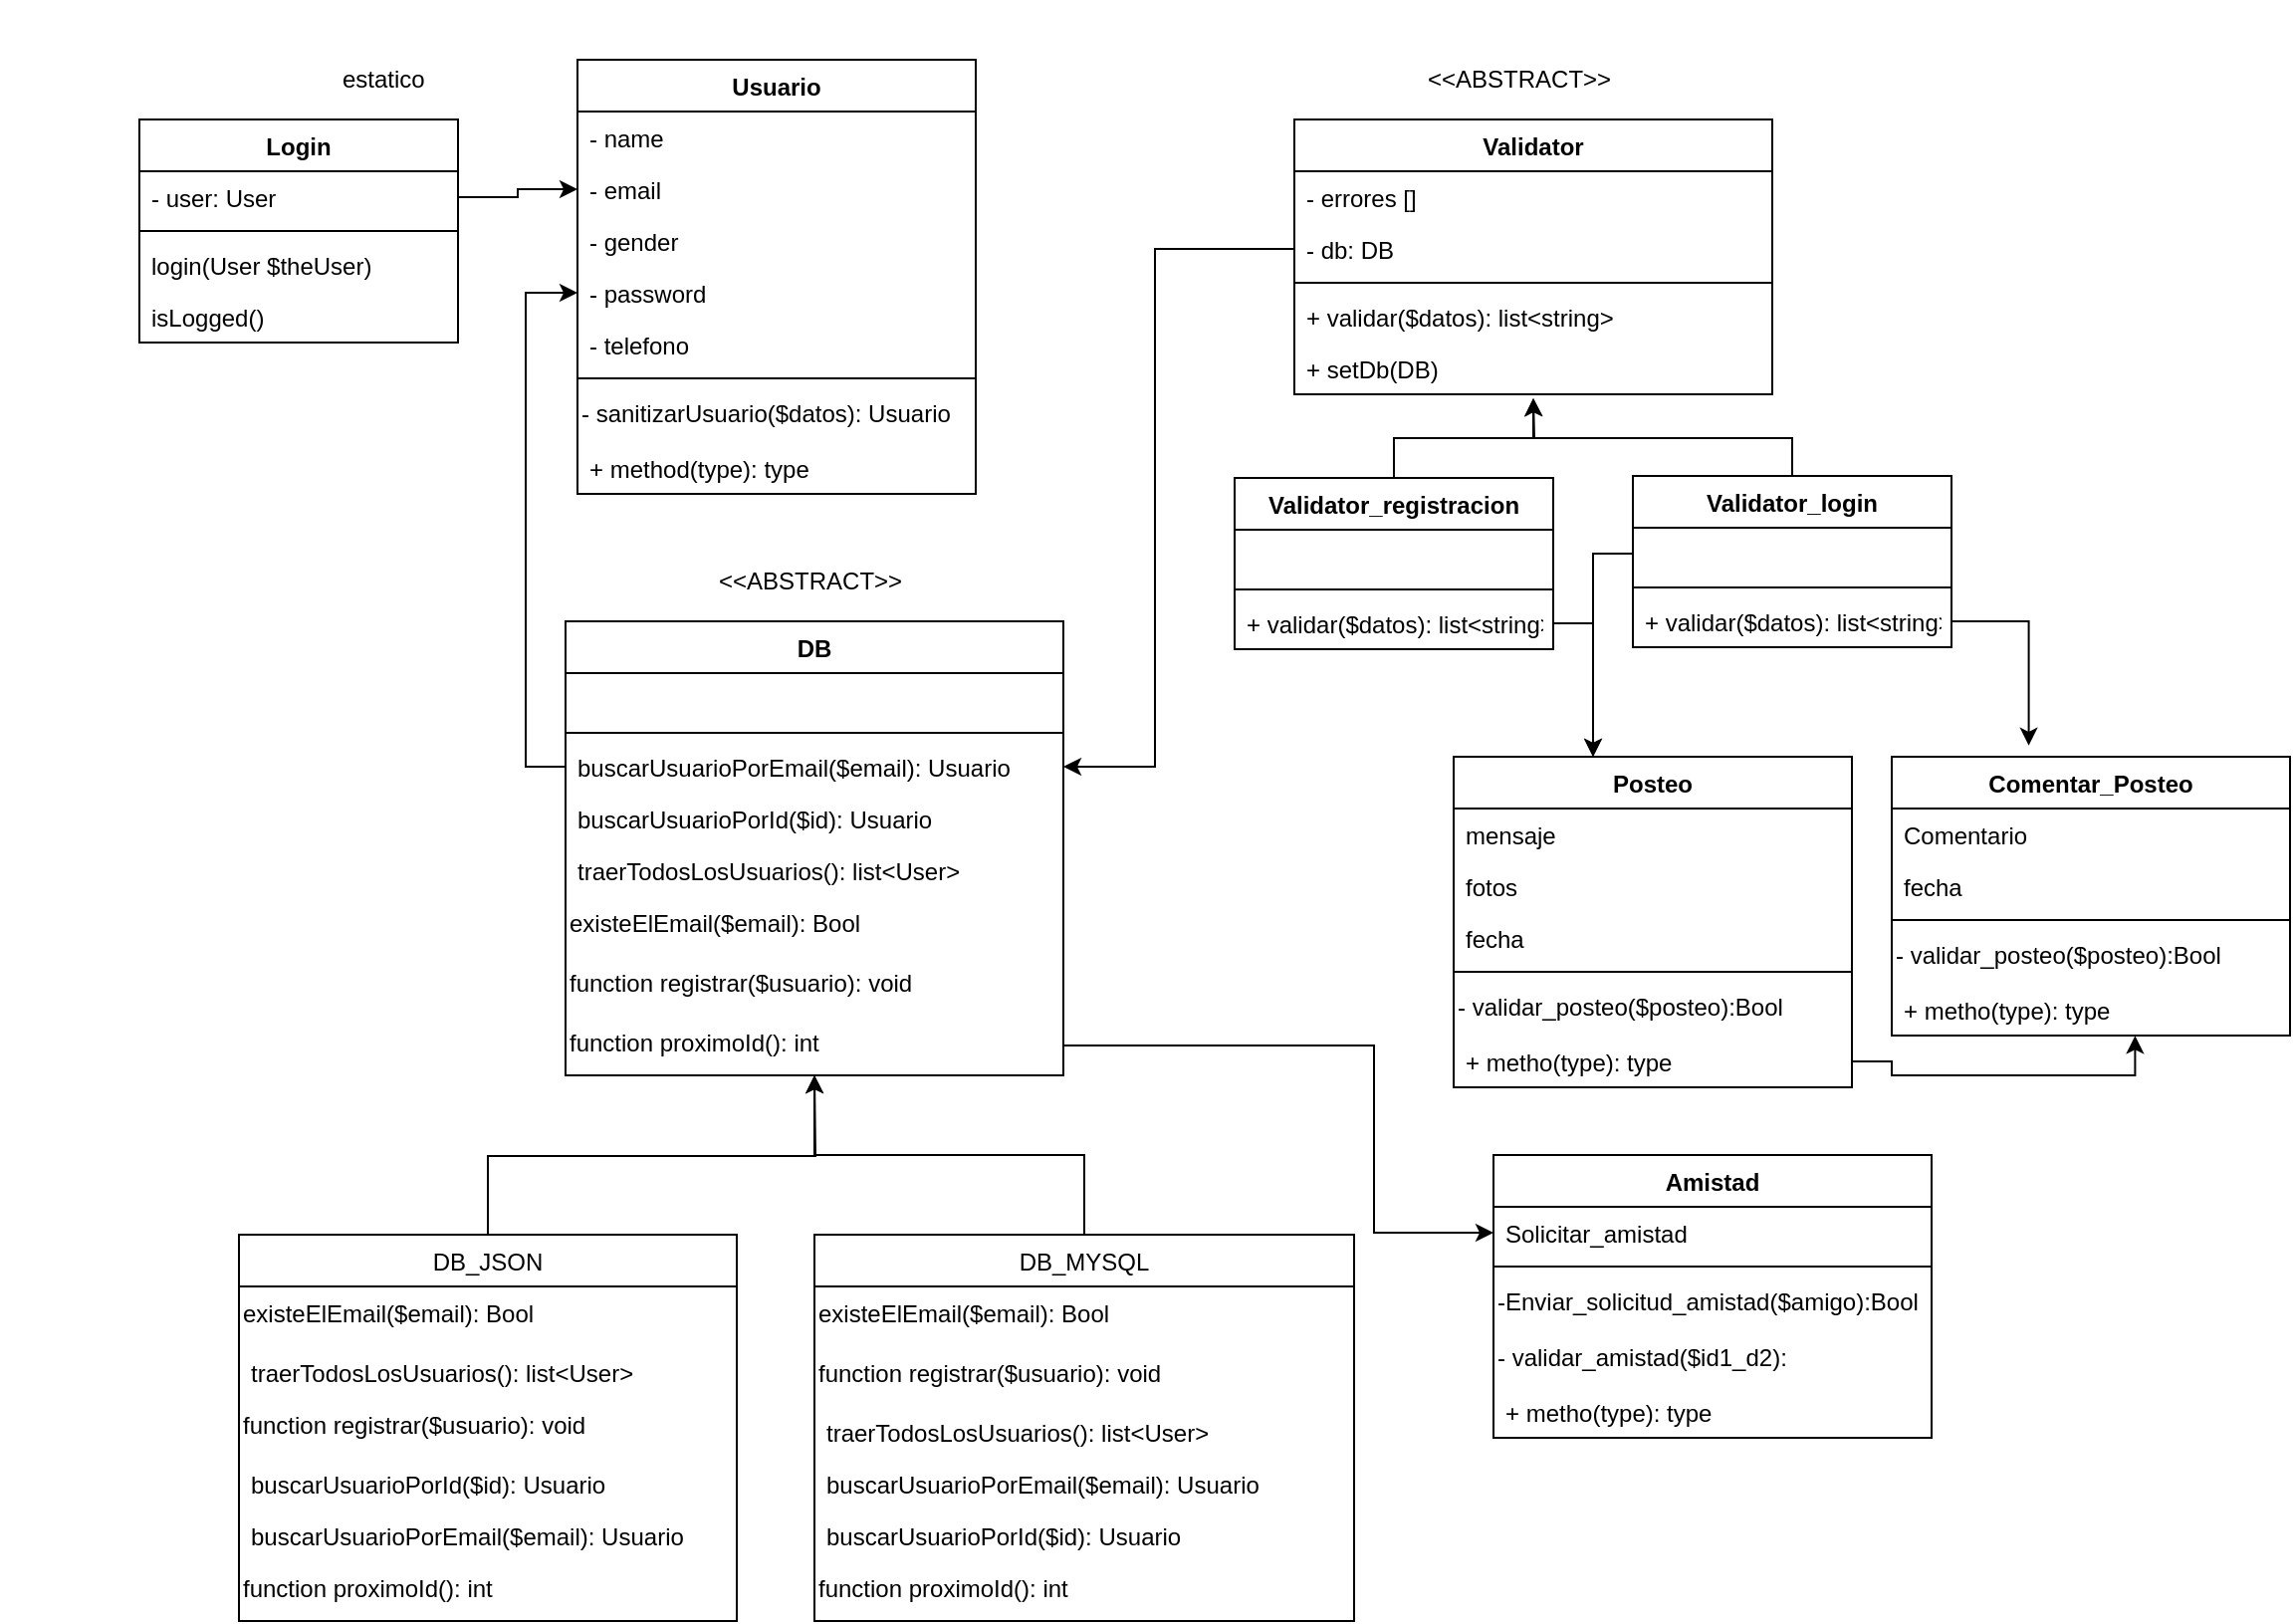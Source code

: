 <mxfile version="12.1.9" type="device" pages="1"><diagram id="DiKJEbq1OkMsm4eTZ2Sj" name="Page-1"><mxGraphModel dx="712" dy="1559" grid="1" gridSize="10" guides="1" tooltips="1" connect="1" arrows="1" fold="1" page="1" pageScale="1" pageWidth="827" pageHeight="1169" math="0" shadow="0"><root><mxCell id="0"/><mxCell id="1" parent="0"/><mxCell id="hEZxEz3fwO02KLL6zCHl-1" value="DB" style="swimlane;fontStyle=1;align=center;verticalAlign=top;childLayout=stackLayout;horizontal=1;startSize=26;horizontalStack=0;resizeParent=1;resizeParentMax=0;resizeLast=0;collapsible=1;marginBottom=0;" parent="1" vertex="1"><mxGeometry x="354" y="-238" width="250" height="228" as="geometry"/></mxCell><mxCell id="hEZxEz3fwO02KLL6zCHl-2" value="   " style="text;strokeColor=none;fillColor=none;align=left;verticalAlign=top;spacingLeft=4;spacingRight=4;overflow=hidden;rotatable=0;points=[[0,0.5],[1,0.5]];portConstraint=eastwest;" parent="hEZxEz3fwO02KLL6zCHl-1" vertex="1"><mxGeometry y="26" width="250" height="26" as="geometry"/></mxCell><mxCell id="hEZxEz3fwO02KLL6zCHl-3" value="" style="line;strokeWidth=1;fillColor=none;align=left;verticalAlign=middle;spacingTop=-1;spacingLeft=3;spacingRight=3;rotatable=0;labelPosition=right;points=[];portConstraint=eastwest;" parent="hEZxEz3fwO02KLL6zCHl-1" vertex="1"><mxGeometry y="52" width="250" height="8" as="geometry"/></mxCell><mxCell id="hEZxEz3fwO02KLL6zCHl-4" value="buscarUsuarioPorEmail($email): Usuario" style="text;strokeColor=none;fillColor=none;align=left;verticalAlign=top;spacingLeft=4;spacingRight=4;overflow=hidden;rotatable=0;points=[[0,0.5],[1,0.5]];portConstraint=eastwest;" parent="hEZxEz3fwO02KLL6zCHl-1" vertex="1"><mxGeometry y="60" width="250" height="26" as="geometry"/></mxCell><mxCell id="hEZxEz3fwO02KLL6zCHl-61" value="buscarUsuarioPorId($id): Usuario" style="text;strokeColor=none;fillColor=none;align=left;verticalAlign=top;spacingLeft=4;spacingRight=4;overflow=hidden;rotatable=0;points=[[0,0.5],[1,0.5]];portConstraint=eastwest;" parent="hEZxEz3fwO02KLL6zCHl-1" vertex="1"><mxGeometry y="86" width="250" height="26" as="geometry"/></mxCell><mxCell id="hEZxEz3fwO02KLL6zCHl-68" value="traerTodosLosUsuarios(): list&lt;User&gt;" style="text;strokeColor=none;fillColor=none;align=left;verticalAlign=top;spacingLeft=4;spacingRight=4;overflow=hidden;rotatable=0;points=[[0,0.5],[1,0.5]];portConstraint=eastwest;" parent="hEZxEz3fwO02KLL6zCHl-1" vertex="1"><mxGeometry y="112" width="250" height="26" as="geometry"/></mxCell><mxCell id="hEZxEz3fwO02KLL6zCHl-29" value="existeElEmail($email): Bool" style="text;html=1;" parent="hEZxEz3fwO02KLL6zCHl-1" vertex="1"><mxGeometry y="138" width="250" height="30" as="geometry"/></mxCell><mxCell id="hEZxEz3fwO02KLL6zCHl-35" value="function registrar($usuario): void" style="text;html=1;" parent="hEZxEz3fwO02KLL6zCHl-1" vertex="1"><mxGeometry y="168" width="250" height="30" as="geometry"/></mxCell><mxCell id="hEZxEz3fwO02KLL6zCHl-85" value="function proximoId(): int" style="text;html=1;" parent="hEZxEz3fwO02KLL6zCHl-1" vertex="1"><mxGeometry y="198" width="250" height="30" as="geometry"/></mxCell><mxCell id="hEZxEz3fwO02KLL6zCHl-5" value="&amp;lt;&amp;lt;ABSTRACT&amp;gt;&amp;gt;" style="text;html=1;resizable=0;points=[];autosize=1;align=left;verticalAlign=top;spacingTop=-4;" parent="1" vertex="1"><mxGeometry x="429" y="-268" width="110" height="20" as="geometry"/></mxCell><mxCell id="hEZxEz3fwO02KLL6zCHl-15" value="Login" style="swimlane;fontStyle=1;align=center;verticalAlign=top;childLayout=stackLayout;horizontal=1;startSize=26;horizontalStack=0;resizeParent=1;resizeParentMax=0;resizeLast=0;collapsible=1;marginBottom=0;" parent="1" vertex="1"><mxGeometry x="140" y="-490" width="160" height="112" as="geometry"/></mxCell><mxCell id="hEZxEz3fwO02KLL6zCHl-16" value="- user: User" style="text;strokeColor=none;fillColor=none;align=left;verticalAlign=top;spacingLeft=4;spacingRight=4;overflow=hidden;rotatable=0;points=[[0,0.5],[1,0.5]];portConstraint=eastwest;" parent="hEZxEz3fwO02KLL6zCHl-15" vertex="1"><mxGeometry y="26" width="160" height="26" as="geometry"/></mxCell><mxCell id="hEZxEz3fwO02KLL6zCHl-17" value="" style="line;strokeWidth=1;fillColor=none;align=left;verticalAlign=middle;spacingTop=-1;spacingLeft=3;spacingRight=3;rotatable=0;labelPosition=right;points=[];portConstraint=eastwest;" parent="hEZxEz3fwO02KLL6zCHl-15" vertex="1"><mxGeometry y="52" width="160" height="8" as="geometry"/></mxCell><mxCell id="hEZxEz3fwO02KLL6zCHl-18" value="login(User $theUser)" style="text;strokeColor=none;fillColor=none;align=left;verticalAlign=top;spacingLeft=4;spacingRight=4;overflow=hidden;rotatable=0;points=[[0,0.5],[1,0.5]];portConstraint=eastwest;" parent="hEZxEz3fwO02KLL6zCHl-15" vertex="1"><mxGeometry y="60" width="160" height="26" as="geometry"/></mxCell><mxCell id="hEZxEz3fwO02KLL6zCHl-19" value="isLogged()" style="text;strokeColor=none;fillColor=none;align=left;verticalAlign=top;spacingLeft=4;spacingRight=4;overflow=hidden;rotatable=0;points=[[0,0.5],[1,0.5]];portConstraint=eastwest;" parent="hEZxEz3fwO02KLL6zCHl-15" vertex="1"><mxGeometry y="86" width="160" height="26" as="geometry"/></mxCell><mxCell id="hEZxEz3fwO02KLL6zCHl-82" style="edgeStyle=orthogonalEdgeStyle;rounded=0;orthogonalLoop=1;jettySize=auto;html=1;exitX=0.5;exitY=0;exitDx=0;exitDy=0;" parent="1" source="hEZxEz3fwO02KLL6zCHl-20" edge="1"><mxGeometry relative="1" as="geometry"><mxPoint x="479" y="-10" as="targetPoint"/></mxGeometry></mxCell><mxCell id="hEZxEz3fwO02KLL6zCHl-20" value="DB_JSON" style="swimlane;fontStyle=0;childLayout=stackLayout;horizontal=1;startSize=26;fillColor=none;horizontalStack=0;resizeParent=1;resizeParentMax=0;resizeLast=0;collapsible=1;marginBottom=0;" parent="1" vertex="1"><mxGeometry x="190" y="70" width="250" height="194" as="geometry"/></mxCell><mxCell id="hEZxEz3fwO02KLL6zCHl-74" value="existeElEmail($email): Bool" style="text;html=1;" parent="hEZxEz3fwO02KLL6zCHl-20" vertex="1"><mxGeometry y="26" width="250" height="30" as="geometry"/></mxCell><mxCell id="hEZxEz3fwO02KLL6zCHl-78" value="traerTodosLosUsuarios(): list&lt;User&gt;" style="text;strokeColor=none;fillColor=none;align=left;verticalAlign=top;spacingLeft=4;spacingRight=4;overflow=hidden;rotatable=0;points=[[0,0.5],[1,0.5]];portConstraint=eastwest;" parent="hEZxEz3fwO02KLL6zCHl-20" vertex="1"><mxGeometry y="56" width="250" height="26" as="geometry"/></mxCell><mxCell id="hEZxEz3fwO02KLL6zCHl-87" value="function registrar($usuario): void" style="text;html=1;" parent="hEZxEz3fwO02KLL6zCHl-20" vertex="1"><mxGeometry y="82" width="250" height="30" as="geometry"/></mxCell><mxCell id="hEZxEz3fwO02KLL6zCHl-77" value="buscarUsuarioPorId($id): Usuario" style="text;strokeColor=none;fillColor=none;align=left;verticalAlign=top;spacingLeft=4;spacingRight=4;overflow=hidden;rotatable=0;points=[[0,0.5],[1,0.5]];portConstraint=eastwest;" parent="hEZxEz3fwO02KLL6zCHl-20" vertex="1"><mxGeometry y="112" width="250" height="26" as="geometry"/></mxCell><mxCell id="hEZxEz3fwO02KLL6zCHl-76" value="buscarUsuarioPorEmail($email): Usuario" style="text;strokeColor=none;fillColor=none;align=left;verticalAlign=top;spacingLeft=4;spacingRight=4;overflow=hidden;rotatable=0;points=[[0,0.5],[1,0.5]];portConstraint=eastwest;" parent="hEZxEz3fwO02KLL6zCHl-20" vertex="1"><mxGeometry y="138" width="250" height="26" as="geometry"/></mxCell><mxCell id="hEZxEz3fwO02KLL6zCHl-33" value="function proximoId(): int" style="text;html=1;" parent="hEZxEz3fwO02KLL6zCHl-20" vertex="1"><mxGeometry y="164" width="250" height="30" as="geometry"/></mxCell><mxCell id="hEZxEz3fwO02KLL6zCHl-83" style="edgeStyle=orthogonalEdgeStyle;rounded=0;orthogonalLoop=1;jettySize=auto;html=1;exitX=0.5;exitY=0;exitDx=0;exitDy=0;" parent="1" source="hEZxEz3fwO02KLL6zCHl-25" edge="1"><mxGeometry relative="1" as="geometry"><mxPoint x="479" y="-10" as="targetPoint"/><Array as="points"><mxPoint x="615" y="30"/><mxPoint x="479" y="30"/></Array></mxGeometry></mxCell><mxCell id="hEZxEz3fwO02KLL6zCHl-25" value="DB_MYSQL" style="swimlane;fontStyle=0;childLayout=stackLayout;horizontal=1;startSize=26;fillColor=none;horizontalStack=0;resizeParent=1;resizeParentMax=0;resizeLast=0;collapsible=1;marginBottom=0;" parent="1" vertex="1"><mxGeometry x="479" y="70" width="271" height="194" as="geometry"/></mxCell><mxCell id="hEZxEz3fwO02KLL6zCHl-75" value="existeElEmail($email): Bool" style="text;html=1;" parent="hEZxEz3fwO02KLL6zCHl-25" vertex="1"><mxGeometry y="26" width="271" height="30" as="geometry"/></mxCell><mxCell id="hEZxEz3fwO02KLL6zCHl-88" value="function registrar($usuario): void" style="text;html=1;" parent="hEZxEz3fwO02KLL6zCHl-25" vertex="1"><mxGeometry y="56" width="271" height="30" as="geometry"/></mxCell><mxCell id="hEZxEz3fwO02KLL6zCHl-79" value="traerTodosLosUsuarios(): list&lt;User&gt;" style="text;strokeColor=none;fillColor=none;align=left;verticalAlign=top;spacingLeft=4;spacingRight=4;overflow=hidden;rotatable=0;points=[[0,0.5],[1,0.5]];portConstraint=eastwest;" parent="hEZxEz3fwO02KLL6zCHl-25" vertex="1"><mxGeometry y="86" width="271" height="26" as="geometry"/></mxCell><mxCell id="hEZxEz3fwO02KLL6zCHl-81" value="buscarUsuarioPorEmail($email): Usuario" style="text;strokeColor=none;fillColor=none;align=left;verticalAlign=top;spacingLeft=4;spacingRight=4;overflow=hidden;rotatable=0;points=[[0,0.5],[1,0.5]];portConstraint=eastwest;" parent="hEZxEz3fwO02KLL6zCHl-25" vertex="1"><mxGeometry y="112" width="271" height="26" as="geometry"/></mxCell><mxCell id="hEZxEz3fwO02KLL6zCHl-80" value="buscarUsuarioPorId($id): Usuario" style="text;strokeColor=none;fillColor=none;align=left;verticalAlign=top;spacingLeft=4;spacingRight=4;overflow=hidden;rotatable=0;points=[[0,0.5],[1,0.5]];portConstraint=eastwest;" parent="hEZxEz3fwO02KLL6zCHl-25" vertex="1"><mxGeometry y="138" width="271" height="26" as="geometry"/></mxCell><mxCell id="hEZxEz3fwO02KLL6zCHl-84" value="function proximoId(): int" style="text;html=1;" parent="hEZxEz3fwO02KLL6zCHl-25" vertex="1"><mxGeometry y="164" width="271" height="30" as="geometry"/></mxCell><mxCell id="hEZxEz3fwO02KLL6zCHl-28" value="&amp;nbsp;" style="text;html=1;" parent="1" vertex="1"><mxGeometry x="70" y="-550" width="240" height="30" as="geometry"/></mxCell><mxCell id="hEZxEz3fwO02KLL6zCHl-36" value="Usuario" style="swimlane;fontStyle=1;align=center;verticalAlign=top;childLayout=stackLayout;horizontal=1;startSize=26;horizontalStack=0;resizeParent=1;resizeParentMax=0;resizeLast=0;collapsible=1;marginBottom=0;" parent="1" vertex="1"><mxGeometry x="360" y="-520" width="200" height="218" as="geometry"><mxRectangle x="360" y="-520" width="70" height="26" as="alternateBounds"/></mxGeometry></mxCell><mxCell id="hEZxEz3fwO02KLL6zCHl-37" value="- name" style="text;strokeColor=none;fillColor=none;align=left;verticalAlign=top;spacingLeft=4;spacingRight=4;overflow=hidden;rotatable=0;points=[[0,0.5],[1,0.5]];portConstraint=eastwest;" parent="hEZxEz3fwO02KLL6zCHl-36" vertex="1"><mxGeometry y="26" width="200" height="26" as="geometry"/></mxCell><mxCell id="hEZxEz3fwO02KLL6zCHl-40" value="- email" style="text;strokeColor=none;fillColor=none;align=left;verticalAlign=top;spacingLeft=4;spacingRight=4;overflow=hidden;rotatable=0;points=[[0,0.5],[1,0.5]];portConstraint=eastwest;" parent="hEZxEz3fwO02KLL6zCHl-36" vertex="1"><mxGeometry y="52" width="200" height="26" as="geometry"/></mxCell><mxCell id="hEZxEz3fwO02KLL6zCHl-41" value="- gender" style="text;strokeColor=none;fillColor=none;align=left;verticalAlign=top;spacingLeft=4;spacingRight=4;overflow=hidden;rotatable=0;points=[[0,0.5],[1,0.5]];portConstraint=eastwest;" parent="hEZxEz3fwO02KLL6zCHl-36" vertex="1"><mxGeometry y="78" width="200" height="26" as="geometry"/></mxCell><mxCell id="hEZxEz3fwO02KLL6zCHl-42" value="- password" style="text;strokeColor=none;fillColor=none;align=left;verticalAlign=top;spacingLeft=4;spacingRight=4;overflow=hidden;rotatable=0;points=[[0,0.5],[1,0.5]];portConstraint=eastwest;" parent="hEZxEz3fwO02KLL6zCHl-36" vertex="1"><mxGeometry y="104" width="200" height="26" as="geometry"/></mxCell><mxCell id="hEZxEz3fwO02KLL6zCHl-43" value="- telefono" style="text;strokeColor=none;fillColor=none;align=left;verticalAlign=top;spacingLeft=4;spacingRight=4;overflow=hidden;rotatable=0;points=[[0,0.5],[1,0.5]];portConstraint=eastwest;" parent="hEZxEz3fwO02KLL6zCHl-36" vertex="1"><mxGeometry y="130" width="200" height="26" as="geometry"/></mxCell><mxCell id="hEZxEz3fwO02KLL6zCHl-38" value="" style="line;strokeWidth=1;fillColor=none;align=left;verticalAlign=middle;spacingTop=-1;spacingLeft=3;spacingRight=3;rotatable=0;labelPosition=right;points=[];portConstraint=eastwest;" parent="hEZxEz3fwO02KLL6zCHl-36" vertex="1"><mxGeometry y="156" width="200" height="8" as="geometry"/></mxCell><mxCell id="hEZxEz3fwO02KLL6zCHl-32" value="- sanitizarUsuario($datos): Usuario" style="text;html=1;" parent="hEZxEz3fwO02KLL6zCHl-36" vertex="1"><mxGeometry y="164" width="200" height="28" as="geometry"/></mxCell><mxCell id="hEZxEz3fwO02KLL6zCHl-39" value="+ method(type): type" style="text;strokeColor=none;fillColor=none;align=left;verticalAlign=top;spacingLeft=4;spacingRight=4;overflow=hidden;rotatable=0;points=[[0,0.5],[1,0.5]];portConstraint=eastwest;" parent="hEZxEz3fwO02KLL6zCHl-36" vertex="1"><mxGeometry y="192" width="200" height="26" as="geometry"/></mxCell><mxCell id="hEZxEz3fwO02KLL6zCHl-44" value="Validator" style="swimlane;fontStyle=1;align=center;verticalAlign=top;childLayout=stackLayout;horizontal=1;startSize=26;horizontalStack=0;resizeParent=1;resizeParentMax=0;resizeLast=0;collapsible=1;marginBottom=0;" parent="1" vertex="1"><mxGeometry x="720" y="-490" width="240" height="138" as="geometry"><mxRectangle x="720" y="-490" width="80" height="26" as="alternateBounds"/></mxGeometry></mxCell><mxCell id="hEZxEz3fwO02KLL6zCHl-45" value="- errores []" style="text;strokeColor=none;fillColor=none;align=left;verticalAlign=top;spacingLeft=4;spacingRight=4;overflow=hidden;rotatable=0;points=[[0,0.5],[1,0.5]];portConstraint=eastwest;" parent="hEZxEz3fwO02KLL6zCHl-44" vertex="1"><mxGeometry y="26" width="240" height="26" as="geometry"/></mxCell><mxCell id="hEZxEz3fwO02KLL6zCHl-92" value="- db: DB" style="text;strokeColor=none;fillColor=none;align=left;verticalAlign=top;spacingLeft=4;spacingRight=4;overflow=hidden;rotatable=0;points=[[0,0.5],[1,0.5]];portConstraint=eastwest;" parent="hEZxEz3fwO02KLL6zCHl-44" vertex="1"><mxGeometry y="52" width="240" height="26" as="geometry"/></mxCell><mxCell id="hEZxEz3fwO02KLL6zCHl-46" value="" style="line;strokeWidth=1;fillColor=none;align=left;verticalAlign=middle;spacingTop=-1;spacingLeft=3;spacingRight=3;rotatable=0;labelPosition=right;points=[];portConstraint=eastwest;" parent="hEZxEz3fwO02KLL6zCHl-44" vertex="1"><mxGeometry y="78" width="240" height="8" as="geometry"/></mxCell><mxCell id="hEZxEz3fwO02KLL6zCHl-47" value="+ validar($datos): list&lt;string&gt;" style="text;strokeColor=none;fillColor=none;align=left;verticalAlign=top;spacingLeft=4;spacingRight=4;overflow=hidden;rotatable=0;points=[[0,0.5],[1,0.5]];portConstraint=eastwest;" parent="hEZxEz3fwO02KLL6zCHl-44" vertex="1"><mxGeometry y="86" width="240" height="26" as="geometry"/></mxCell><mxCell id="hEZxEz3fwO02KLL6zCHl-94" value="+ setDb(DB)" style="text;strokeColor=none;fillColor=none;align=left;verticalAlign=top;spacingLeft=4;spacingRight=4;overflow=hidden;rotatable=0;points=[[0,0.5],[1,0.5]];portConstraint=eastwest;" parent="hEZxEz3fwO02KLL6zCHl-44" vertex="1"><mxGeometry y="112" width="240" height="26" as="geometry"/></mxCell><mxCell id="hEZxEz3fwO02KLL6zCHl-56" style="edgeStyle=orthogonalEdgeStyle;rounded=0;orthogonalLoop=1;jettySize=auto;html=1;exitX=0.5;exitY=0;exitDx=0;exitDy=0;" parent="1" source="hEZxEz3fwO02KLL6zCHl-48" edge="1"><mxGeometry relative="1" as="geometry"><mxPoint x="840" y="-350" as="targetPoint"/></mxGeometry></mxCell><mxCell id="hEZxEz3fwO02KLL6zCHl-48" value="Validator_registracion" style="swimlane;fontStyle=1;align=center;verticalAlign=top;childLayout=stackLayout;horizontal=1;startSize=26;horizontalStack=0;resizeParent=1;resizeParentMax=0;resizeLast=0;collapsible=1;marginBottom=0;" parent="1" vertex="1"><mxGeometry x="690" y="-310" width="160" height="86" as="geometry"/></mxCell><mxCell id="hEZxEz3fwO02KLL6zCHl-49" value="   " style="text;strokeColor=none;fillColor=none;align=left;verticalAlign=top;spacingLeft=4;spacingRight=4;overflow=hidden;rotatable=0;points=[[0,0.5],[1,0.5]];portConstraint=eastwest;" parent="hEZxEz3fwO02KLL6zCHl-48" vertex="1"><mxGeometry y="26" width="160" height="26" as="geometry"/></mxCell><mxCell id="hEZxEz3fwO02KLL6zCHl-50" value="" style="line;strokeWidth=1;fillColor=none;align=left;verticalAlign=middle;spacingTop=-1;spacingLeft=3;spacingRight=3;rotatable=0;labelPosition=right;points=[];portConstraint=eastwest;" parent="hEZxEz3fwO02KLL6zCHl-48" vertex="1"><mxGeometry y="52" width="160" height="8" as="geometry"/></mxCell><mxCell id="hEZxEz3fwO02KLL6zCHl-51" value="+ validar($datos): list&lt;string&gt;" style="text;strokeColor=none;fillColor=none;align=left;verticalAlign=top;spacingLeft=4;spacingRight=4;overflow=hidden;rotatable=0;points=[[0,0.5],[1,0.5]];portConstraint=eastwest;" parent="hEZxEz3fwO02KLL6zCHl-48" vertex="1"><mxGeometry y="60" width="160" height="26" as="geometry"/></mxCell><mxCell id="hEZxEz3fwO02KLL6zCHl-57" style="edgeStyle=orthogonalEdgeStyle;rounded=0;orthogonalLoop=1;jettySize=auto;html=1;exitX=0.5;exitY=0;exitDx=0;exitDy=0;" parent="1" source="hEZxEz3fwO02KLL6zCHl-52" edge="1"><mxGeometry relative="1" as="geometry"><mxPoint x="840" y="-350" as="targetPoint"/><Array as="points"><mxPoint x="970" y="-330"/><mxPoint x="840" y="-330"/></Array></mxGeometry></mxCell><mxCell id="hEZxEz3fwO02KLL6zCHl-52" value="Validator_login" style="swimlane;fontStyle=1;align=center;verticalAlign=top;childLayout=stackLayout;horizontal=1;startSize=26;horizontalStack=0;resizeParent=1;resizeParentMax=0;resizeLast=0;collapsible=1;marginBottom=0;" parent="1" vertex="1"><mxGeometry x="890" y="-311" width="160" height="86" as="geometry"/></mxCell><mxCell id="hEZxEz3fwO02KLL6zCHl-53" value="   " style="text;strokeColor=none;fillColor=none;align=left;verticalAlign=top;spacingLeft=4;spacingRight=4;overflow=hidden;rotatable=0;points=[[0,0.5],[1,0.5]];portConstraint=eastwest;" parent="hEZxEz3fwO02KLL6zCHl-52" vertex="1"><mxGeometry y="26" width="160" height="26" as="geometry"/></mxCell><mxCell id="hEZxEz3fwO02KLL6zCHl-54" value="" style="line;strokeWidth=1;fillColor=none;align=left;verticalAlign=middle;spacingTop=-1;spacingLeft=3;spacingRight=3;rotatable=0;labelPosition=right;points=[];portConstraint=eastwest;" parent="hEZxEz3fwO02KLL6zCHl-52" vertex="1"><mxGeometry y="52" width="160" height="8" as="geometry"/></mxCell><mxCell id="hEZxEz3fwO02KLL6zCHl-55" value="+ validar($datos): list&lt;string&gt;" style="text;strokeColor=none;fillColor=none;align=left;verticalAlign=top;spacingLeft=4;spacingRight=4;overflow=hidden;rotatable=0;points=[[0,0.5],[1,0.5]];portConstraint=eastwest;" parent="hEZxEz3fwO02KLL6zCHl-52" vertex="1"><mxGeometry y="60" width="160" height="26" as="geometry"/></mxCell><mxCell id="hEZxEz3fwO02KLL6zCHl-58" value="&amp;lt;&amp;lt;ABSTRACT&amp;gt;&amp;gt;" style="text;html=1;resizable=0;points=[];autosize=1;align=left;verticalAlign=top;spacingTop=-4;" parent="1" vertex="1"><mxGeometry x="785" y="-520" width="110" height="20" as="geometry"/></mxCell><mxCell id="hEZxEz3fwO02KLL6zCHl-70" style="edgeStyle=orthogonalEdgeStyle;rounded=0;orthogonalLoop=1;jettySize=auto;html=1;entryX=0;entryY=0.5;entryDx=0;entryDy=0;" parent="1" source="hEZxEz3fwO02KLL6zCHl-4" target="hEZxEz3fwO02KLL6zCHl-42" edge="1"><mxGeometry relative="1" as="geometry"/></mxCell><mxCell id="hEZxEz3fwO02KLL6zCHl-71" value="estatico" style="text;html=1;resizable=0;points=[];autosize=1;align=left;verticalAlign=top;spacingTop=-4;" parent="1" vertex="1"><mxGeometry x="240" y="-520" width="60" height="20" as="geometry"/></mxCell><mxCell id="hEZxEz3fwO02KLL6zCHl-90" style="edgeStyle=orthogonalEdgeStyle;rounded=0;orthogonalLoop=1;jettySize=auto;html=1;exitX=1;exitY=0.5;exitDx=0;exitDy=0;entryX=0;entryY=0.5;entryDx=0;entryDy=0;" parent="1" source="hEZxEz3fwO02KLL6zCHl-16" target="hEZxEz3fwO02KLL6zCHl-40" edge="1"><mxGeometry relative="1" as="geometry"/></mxCell><mxCell id="hEZxEz3fwO02KLL6zCHl-93" style="edgeStyle=orthogonalEdgeStyle;rounded=0;orthogonalLoop=1;jettySize=auto;html=1;exitX=0;exitY=0.5;exitDx=0;exitDy=0;" parent="1" source="hEZxEz3fwO02KLL6zCHl-92" target="hEZxEz3fwO02KLL6zCHl-4" edge="1"><mxGeometry relative="1" as="geometry"><Array as="points"><mxPoint x="650" y="-425"/><mxPoint x="650" y="-165"/></Array></mxGeometry></mxCell><mxCell id="5fbm52d7Pc7TMtCzc0sH-4" value="Posteo" style="swimlane;fontStyle=1;align=center;verticalAlign=top;childLayout=stackLayout;horizontal=1;startSize=26;horizontalStack=0;resizeParent=1;resizeParentMax=0;resizeLast=0;collapsible=1;marginBottom=0;" vertex="1" parent="1"><mxGeometry x="800" y="-170" width="200" height="166" as="geometry"><mxRectangle x="360" y="-520" width="70" height="26" as="alternateBounds"/></mxGeometry></mxCell><mxCell id="5fbm52d7Pc7TMtCzc0sH-5" value="mensaje" style="text;strokeColor=none;fillColor=none;align=left;verticalAlign=top;spacingLeft=4;spacingRight=4;overflow=hidden;rotatable=0;points=[[0,0.5],[1,0.5]];portConstraint=eastwest;" vertex="1" parent="5fbm52d7Pc7TMtCzc0sH-4"><mxGeometry y="26" width="200" height="26" as="geometry"/></mxCell><mxCell id="5fbm52d7Pc7TMtCzc0sH-6" value="fotos" style="text;strokeColor=none;fillColor=none;align=left;verticalAlign=top;spacingLeft=4;spacingRight=4;overflow=hidden;rotatable=0;points=[[0,0.5],[1,0.5]];portConstraint=eastwest;" vertex="1" parent="5fbm52d7Pc7TMtCzc0sH-4"><mxGeometry y="52" width="200" height="26" as="geometry"/></mxCell><mxCell id="5fbm52d7Pc7TMtCzc0sH-13" value="fecha" style="text;strokeColor=none;fillColor=none;align=left;verticalAlign=top;spacingLeft=4;spacingRight=4;overflow=hidden;rotatable=0;points=[[0,0.5],[1,0.5]];portConstraint=eastwest;" vertex="1" parent="5fbm52d7Pc7TMtCzc0sH-4"><mxGeometry y="78" width="200" height="26" as="geometry"/></mxCell><mxCell id="5fbm52d7Pc7TMtCzc0sH-10" value="" style="line;strokeWidth=1;fillColor=none;align=left;verticalAlign=middle;spacingTop=-1;spacingLeft=3;spacingRight=3;rotatable=0;labelPosition=right;points=[];portConstraint=eastwest;" vertex="1" parent="5fbm52d7Pc7TMtCzc0sH-4"><mxGeometry y="104" width="200" height="8" as="geometry"/></mxCell><mxCell id="5fbm52d7Pc7TMtCzc0sH-11" value="- validar_posteo($posteo):Bool" style="text;html=1;" vertex="1" parent="5fbm52d7Pc7TMtCzc0sH-4"><mxGeometry y="112" width="200" height="28" as="geometry"/></mxCell><mxCell id="5fbm52d7Pc7TMtCzc0sH-12" value="+ metho(type): type" style="text;strokeColor=none;fillColor=none;align=left;verticalAlign=top;spacingLeft=4;spacingRight=4;overflow=hidden;rotatable=0;points=[[0,0.5],[1,0.5]];portConstraint=eastwest;" vertex="1" parent="5fbm52d7Pc7TMtCzc0sH-4"><mxGeometry y="140" width="200" height="26" as="geometry"/></mxCell><mxCell id="5fbm52d7Pc7TMtCzc0sH-14" style="edgeStyle=orthogonalEdgeStyle;rounded=0;orthogonalLoop=1;jettySize=auto;html=1;entryX=0.35;entryY=0;entryDx=0;entryDy=0;entryPerimeter=0;" edge="1" parent="1" source="hEZxEz3fwO02KLL6zCHl-51" target="5fbm52d7Pc7TMtCzc0sH-4"><mxGeometry relative="1" as="geometry"/></mxCell><mxCell id="5fbm52d7Pc7TMtCzc0sH-15" style="edgeStyle=orthogonalEdgeStyle;rounded=0;orthogonalLoop=1;jettySize=auto;html=1;" edge="1" parent="1" source="hEZxEz3fwO02KLL6zCHl-53"><mxGeometry relative="1" as="geometry"><mxPoint x="870" y="-170" as="targetPoint"/></mxGeometry></mxCell><mxCell id="5fbm52d7Pc7TMtCzc0sH-17" value="Comentar_Posteo" style="swimlane;fontStyle=1;align=center;verticalAlign=top;childLayout=stackLayout;horizontal=1;startSize=26;horizontalStack=0;resizeParent=1;resizeParentMax=0;resizeLast=0;collapsible=1;marginBottom=0;" vertex="1" parent="1"><mxGeometry x="1020" y="-170" width="200" height="140" as="geometry"><mxRectangle x="360" y="-520" width="70" height="26" as="alternateBounds"/></mxGeometry></mxCell><mxCell id="5fbm52d7Pc7TMtCzc0sH-18" value="Comentario" style="text;strokeColor=none;fillColor=none;align=left;verticalAlign=top;spacingLeft=4;spacingRight=4;overflow=hidden;rotatable=0;points=[[0,0.5],[1,0.5]];portConstraint=eastwest;" vertex="1" parent="5fbm52d7Pc7TMtCzc0sH-17"><mxGeometry y="26" width="200" height="26" as="geometry"/></mxCell><mxCell id="5fbm52d7Pc7TMtCzc0sH-20" value="fecha" style="text;strokeColor=none;fillColor=none;align=left;verticalAlign=top;spacingLeft=4;spacingRight=4;overflow=hidden;rotatable=0;points=[[0,0.5],[1,0.5]];portConstraint=eastwest;" vertex="1" parent="5fbm52d7Pc7TMtCzc0sH-17"><mxGeometry y="52" width="200" height="26" as="geometry"/></mxCell><mxCell id="5fbm52d7Pc7TMtCzc0sH-22" value="" style="line;strokeWidth=1;fillColor=none;align=left;verticalAlign=middle;spacingTop=-1;spacingLeft=3;spacingRight=3;rotatable=0;labelPosition=right;points=[];portConstraint=eastwest;" vertex="1" parent="5fbm52d7Pc7TMtCzc0sH-17"><mxGeometry y="78" width="200" height="8" as="geometry"/></mxCell><mxCell id="5fbm52d7Pc7TMtCzc0sH-23" value="- validar_posteo($posteo):Bool" style="text;html=1;" vertex="1" parent="5fbm52d7Pc7TMtCzc0sH-17"><mxGeometry y="86" width="200" height="28" as="geometry"/></mxCell><mxCell id="5fbm52d7Pc7TMtCzc0sH-24" value="+ metho(type): type" style="text;strokeColor=none;fillColor=none;align=left;verticalAlign=top;spacingLeft=4;spacingRight=4;overflow=hidden;rotatable=0;points=[[0,0.5],[1,0.5]];portConstraint=eastwest;" vertex="1" parent="5fbm52d7Pc7TMtCzc0sH-17"><mxGeometry y="114" width="200" height="26" as="geometry"/></mxCell><mxCell id="5fbm52d7Pc7TMtCzc0sH-25" style="edgeStyle=orthogonalEdgeStyle;rounded=0;orthogonalLoop=1;jettySize=auto;html=1;entryX=0.344;entryY=-0.04;entryDx=0;entryDy=0;entryPerimeter=0;" edge="1" parent="1" source="hEZxEz3fwO02KLL6zCHl-55" target="5fbm52d7Pc7TMtCzc0sH-17"><mxGeometry relative="1" as="geometry"/></mxCell><mxCell id="5fbm52d7Pc7TMtCzc0sH-26" style="edgeStyle=orthogonalEdgeStyle;rounded=0;orthogonalLoop=1;jettySize=auto;html=1;entryX=0.611;entryY=1.006;entryDx=0;entryDy=0;entryPerimeter=0;" edge="1" parent="1" source="5fbm52d7Pc7TMtCzc0sH-12" target="5fbm52d7Pc7TMtCzc0sH-24"><mxGeometry relative="1" as="geometry"/></mxCell><mxCell id="5fbm52d7Pc7TMtCzc0sH-27" value="Amistad" style="swimlane;fontStyle=1;align=center;verticalAlign=top;childLayout=stackLayout;horizontal=1;startSize=26;horizontalStack=0;resizeParent=1;resizeParentMax=0;resizeLast=0;collapsible=1;marginBottom=0;" vertex="1" parent="1"><mxGeometry x="820" y="30" width="220" height="142" as="geometry"><mxRectangle x="360" y="-520" width="70" height="26" as="alternateBounds"/></mxGeometry></mxCell><mxCell id="5fbm52d7Pc7TMtCzc0sH-28" value="Solicitar_amistad&#10;" style="text;strokeColor=none;fillColor=none;align=left;verticalAlign=top;spacingLeft=4;spacingRight=4;overflow=hidden;rotatable=0;points=[[0,0.5],[1,0.5]];portConstraint=eastwest;" vertex="1" parent="5fbm52d7Pc7TMtCzc0sH-27"><mxGeometry y="26" width="220" height="26" as="geometry"/></mxCell><mxCell id="5fbm52d7Pc7TMtCzc0sH-31" value="" style="line;strokeWidth=1;fillColor=none;align=left;verticalAlign=middle;spacingTop=-1;spacingLeft=3;spacingRight=3;rotatable=0;labelPosition=right;points=[];portConstraint=eastwest;" vertex="1" parent="5fbm52d7Pc7TMtCzc0sH-27"><mxGeometry y="52" width="220" height="8" as="geometry"/></mxCell><mxCell id="5fbm52d7Pc7TMtCzc0sH-32" value="-Enviar_solicitud_amistad($amigo):Bool&lt;br&gt;" style="text;html=1;" vertex="1" parent="5fbm52d7Pc7TMtCzc0sH-27"><mxGeometry y="60" width="220" height="28" as="geometry"/></mxCell><mxCell id="5fbm52d7Pc7TMtCzc0sH-35" value="- validar_amistad($id1_d2):" style="text;html=1;" vertex="1" parent="5fbm52d7Pc7TMtCzc0sH-27"><mxGeometry y="88" width="220" height="28" as="geometry"/></mxCell><mxCell id="5fbm52d7Pc7TMtCzc0sH-33" value="+ metho(type): type" style="text;strokeColor=none;fillColor=none;align=left;verticalAlign=top;spacingLeft=4;spacingRight=4;overflow=hidden;rotatable=0;points=[[0,0.5],[1,0.5]];portConstraint=eastwest;" vertex="1" parent="5fbm52d7Pc7TMtCzc0sH-27"><mxGeometry y="116" width="220" height="26" as="geometry"/></mxCell><mxCell id="5fbm52d7Pc7TMtCzc0sH-34" style="edgeStyle=orthogonalEdgeStyle;rounded=0;orthogonalLoop=1;jettySize=auto;html=1;entryX=0;entryY=0.5;entryDx=0;entryDy=0;" edge="1" parent="1" source="hEZxEz3fwO02KLL6zCHl-85" target="5fbm52d7Pc7TMtCzc0sH-28"><mxGeometry relative="1" as="geometry"><mxPoint x="770" y="70" as="targetPoint"/><Array as="points"><mxPoint x="760" y="-25"/><mxPoint x="760" y="69"/></Array></mxGeometry></mxCell></root></mxGraphModel></diagram></mxfile>